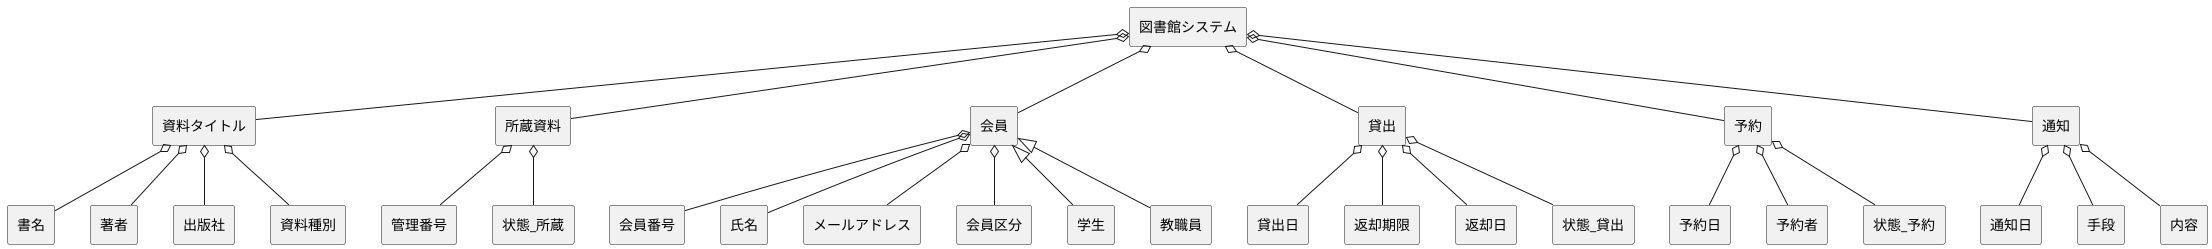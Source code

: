 @startuml 大原情報科学大学・図書館システムドメインモデル図
skinparam componentStyle rectangle

' 中心エンティティ
[図書館システム] o-- [資料タイトル]
[図書館システム] o-- [所蔵資料]
[図書館システム] o-- [会員]
[図書館システム] o-- [貸出]
[図書館システム] o-- [予約]
[図書館システム] o-- [通知]

' 資料タイトルの属性
[資料タイトル] o-- [書名]
[資料タイトル] o-- [著者]
[資料タイトル] o-- [出版社]
[資料タイトル] o-- [資料種別]

' 所蔵資料の属性
[所蔵資料] o-- [管理番号]
[所蔵資料] o-- [状態_所蔵]

' 会員の属性
[会員] o-- [会員番号]
[会員] o-- [氏名]
[会員] o-- [メールアドレス]
[会員] o-- [会員区分]

' 会員の継承
[会員] <|-- [学生]
[会員] <|-- [教職員]

' 貸出の属性
[貸出] o-- [貸出日]
[貸出] o-- [返却期限]
[貸出] o-- [返却日]
[貸出] o-- [状態_貸出]

' 予約の属性
[予約] o-- [予約日]
[予約] o-- [予約者]
[予約] o-- [状態_予約]

' 通知の属性
[通知] o-- [通知日]
[通知] o-- [手段]
[通知] o-- [内容]

@enduml